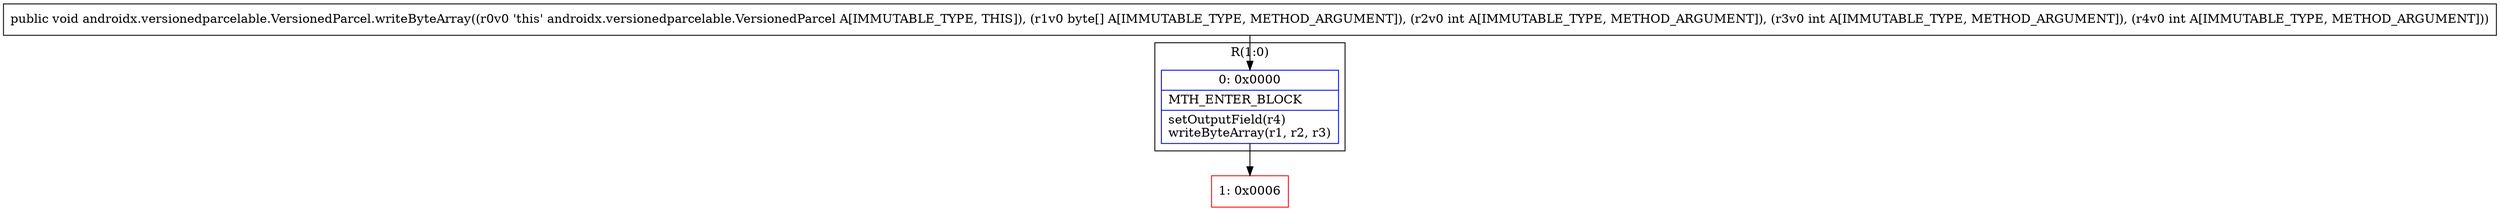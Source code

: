 digraph "CFG forandroidx.versionedparcelable.VersionedParcel.writeByteArray([BIII)V" {
subgraph cluster_Region_1020695330 {
label = "R(1:0)";
node [shape=record,color=blue];
Node_0 [shape=record,label="{0\:\ 0x0000|MTH_ENTER_BLOCK\l|setOutputField(r4)\lwriteByteArray(r1, r2, r3)\l}"];
}
Node_1 [shape=record,color=red,label="{1\:\ 0x0006}"];
MethodNode[shape=record,label="{public void androidx.versionedparcelable.VersionedParcel.writeByteArray((r0v0 'this' androidx.versionedparcelable.VersionedParcel A[IMMUTABLE_TYPE, THIS]), (r1v0 byte[] A[IMMUTABLE_TYPE, METHOD_ARGUMENT]), (r2v0 int A[IMMUTABLE_TYPE, METHOD_ARGUMENT]), (r3v0 int A[IMMUTABLE_TYPE, METHOD_ARGUMENT]), (r4v0 int A[IMMUTABLE_TYPE, METHOD_ARGUMENT])) }"];
MethodNode -> Node_0;
Node_0 -> Node_1;
}

